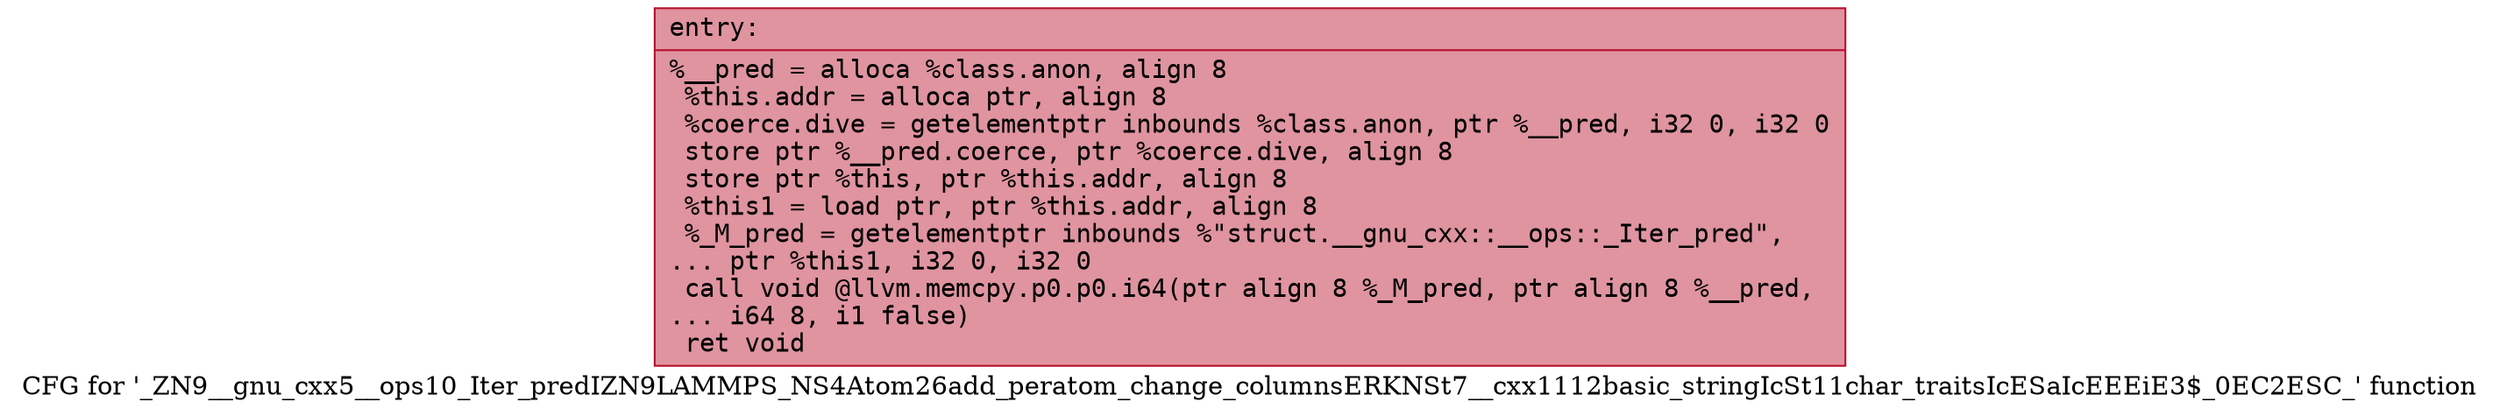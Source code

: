 digraph "CFG for '_ZN9__gnu_cxx5__ops10_Iter_predIZN9LAMMPS_NS4Atom26add_peratom_change_columnsERKNSt7__cxx1112basic_stringIcSt11char_traitsIcESaIcEEEiE3$_0EC2ESC_' function" {
	label="CFG for '_ZN9__gnu_cxx5__ops10_Iter_predIZN9LAMMPS_NS4Atom26add_peratom_change_columnsERKNSt7__cxx1112basic_stringIcSt11char_traitsIcESaIcEEEiE3$_0EC2ESC_' function";

	Node0x55aea924c000 [shape=record,color="#b70d28ff", style=filled, fillcolor="#b70d2870" fontname="Courier",label="{entry:\l|  %__pred = alloca %class.anon, align 8\l  %this.addr = alloca ptr, align 8\l  %coerce.dive = getelementptr inbounds %class.anon, ptr %__pred, i32 0, i32 0\l  store ptr %__pred.coerce, ptr %coerce.dive, align 8\l  store ptr %this, ptr %this.addr, align 8\l  %this1 = load ptr, ptr %this.addr, align 8\l  %_M_pred = getelementptr inbounds %\"struct.__gnu_cxx::__ops::_Iter_pred\",\l... ptr %this1, i32 0, i32 0\l  call void @llvm.memcpy.p0.p0.i64(ptr align 8 %_M_pred, ptr align 8 %__pred,\l... i64 8, i1 false)\l  ret void\l}"];
}
